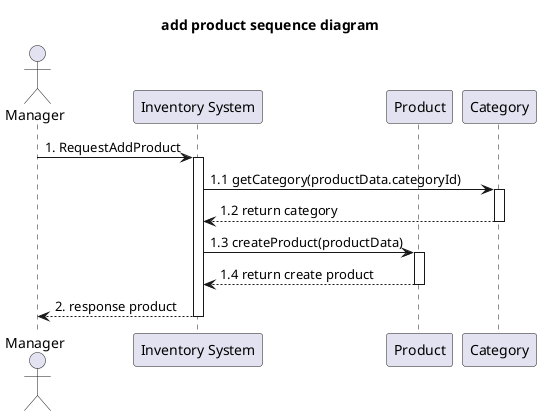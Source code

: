 @startuml
'example
title add product sequence diagram

actor Manager as actorManager
participant "Inventory System" as InventorySystem
'participant "Inventory" as classInventory
participant "Product" as classProduct
participant "Category" as classCategory

actorManager -> InventorySystem: 1. RequestAddProduct
activate InventorySystem


'-------------- START Add product ---------------
InventorySystem -> classCategory: 1.1 getCategory(productData.categoryId)
activate classCategory

classCategory --> InventorySystem: 1.2 return category
deactivate classCategory

InventorySystem -> classProduct: 1.3 createProduct(productData)
activate classProduct



classProduct --> InventorySystem: 1.4 return create product
deactivate classProduct

InventorySystem --> actorManager: 2. response product
deactivate InventorySystem

'-------------- END Add product ---------------


@enduml